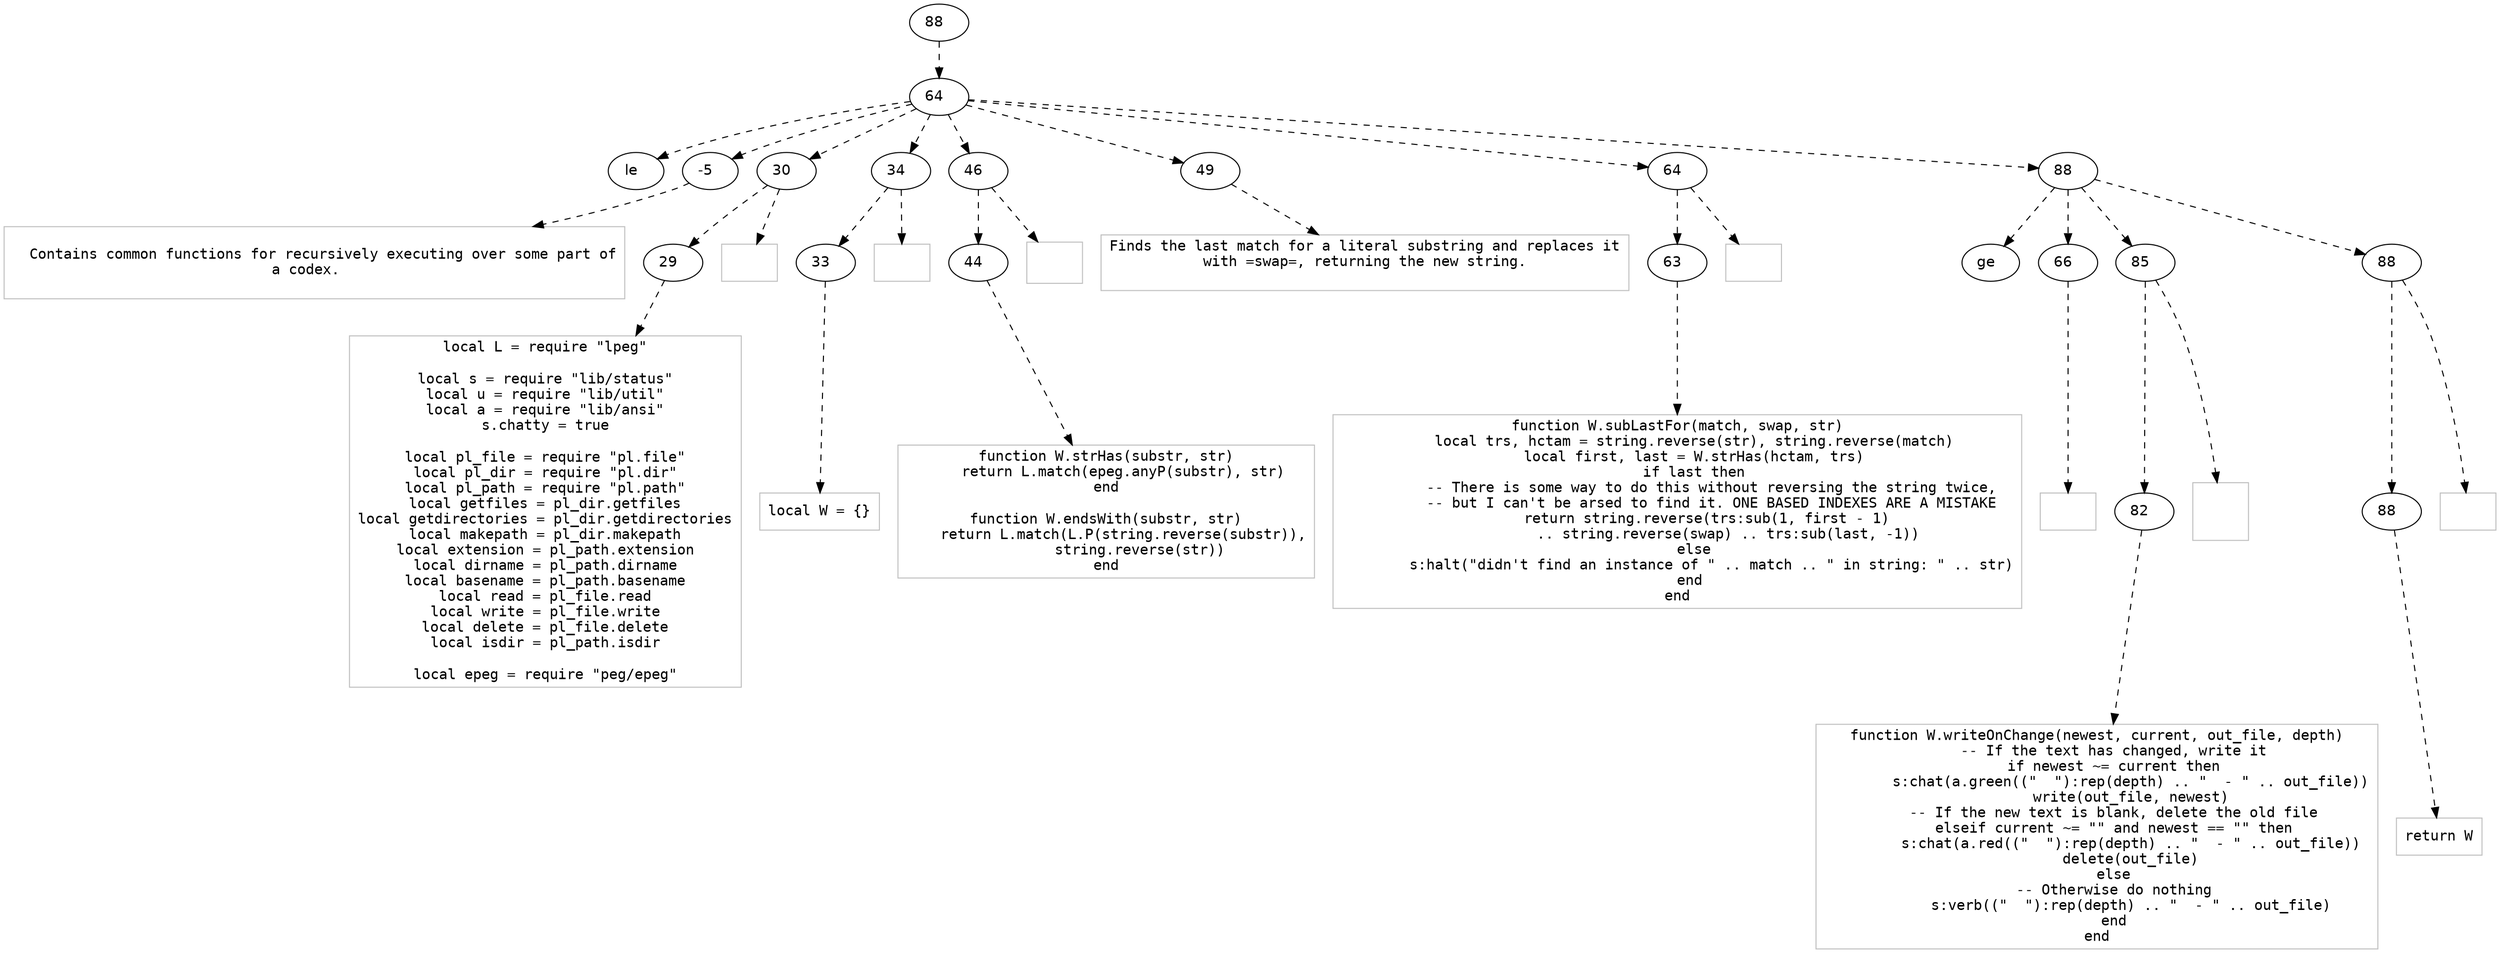 digraph hierarchy {

node [fontname=Helvetica]
edge [style=dashed]

doc_0 [label="88  "]

doc_0 -> { section_1}
{rank=same; section_1}

section_1 [label="64  "]

section_1 -> { header_2 block_3 block_4 block_5 block_6 block_7 block_8 section_9}
{rank=same; header_2 block_3 block_4 block_5 block_6 block_7 block_8 section_9}

header_2 [label="le  "]
block_3 [label="-5  "]
block_4 [label="30  "]
block_5 [label="34  "]
block_6 [label="46  "]
block_7 [label="49  "]
block_8 [label="64  "]
section_9 [label="88  "]


block_3 -> leaf_10
leaf_10  [color=Gray,shape=rectangle,fontname=Inconsolata,label="
  Contains common functions for recursively executing over some part of
a codex.  

"]block_4 -> { codeblock_11}
{rank=same; codeblock_11}

codeblock_11 [label="29  "]


codeblock_11 -> leaf_12
leaf_12  [color=Gray,shape=rectangle,fontname=Inconsolata,label="local L = require \"lpeg\"

local s = require \"lib/status\"
local u = require \"lib/util\"
local a = require \"lib/ansi\"
s.chatty = true

local pl_file = require \"pl.file\"
local pl_dir = require \"pl.dir\"
local pl_path = require \"pl.path\"
local getfiles = pl_dir.getfiles
local getdirectories = pl_dir.getdirectories
local makepath = pl_dir.makepath
local extension = pl_path.extension
local dirname = pl_path.dirname
local basename = pl_path.basename
local read = pl_file.read
local write = pl_file.write
local delete = pl_file.delete
local isdir = pl_path.isdir

local epeg = require \"peg/epeg\"
"]
block_4 -> leaf_13
leaf_13  [color=Gray,shape=rectangle,fontname=Inconsolata,label="
"]block_5 -> { codeblock_14}
{rank=same; codeblock_14}

codeblock_14 [label="33  "]


codeblock_14 -> leaf_15
leaf_15  [color=Gray,shape=rectangle,fontname=Inconsolata,label="local W = {}
"]
block_5 -> leaf_16
leaf_16  [color=Gray,shape=rectangle,fontname=Inconsolata,label="
"]block_6 -> { codeblock_17}
{rank=same; codeblock_17}

codeblock_17 [label="44  "]


codeblock_17 -> leaf_18
leaf_18  [color=Gray,shape=rectangle,fontname=Inconsolata,label="function W.strHas(substr, str)
    return L.match(epeg.anyP(substr), str)
end

function W.endsWith(substr, str)
    return L.match(L.P(string.reverse(substr)),
        string.reverse(str))
end
"]
block_6 -> leaf_19
leaf_19  [color=Gray,shape=rectangle,fontname=Inconsolata,label="

"]
block_7 -> leaf_20
leaf_20  [color=Gray,shape=rectangle,fontname=Inconsolata,label="Finds the last match for a literal substring and replaces it
with =swap=, returning the new string.

"]block_8 -> { codeblock_21}
{rank=same; codeblock_21}

codeblock_21 [label="63  "]


codeblock_21 -> leaf_22
leaf_22  [color=Gray,shape=rectangle,fontname=Inconsolata,label="function W.subLastFor(match, swap, str)
    local trs, hctam = string.reverse(str), string.reverse(match)
    local first, last = W.strHas(hctam, trs)
    if last then
        -- There is some way to do this without reversing the string twice,
        -- but I can't be arsed to find it. ONE BASED INDEXES ARE A MISTAKE
        return string.reverse(trs:sub(1, first - 1) 
            .. string.reverse(swap) .. trs:sub(last, -1))
    else
        s:halt(\"didn't find an instance of \" .. match .. \" in string: \" .. str)
    end 
end
"]
block_8 -> leaf_23
leaf_23  [color=Gray,shape=rectangle,fontname=Inconsolata,label="
"]section_9 -> { header_24 block_25 block_26 block_27}
{rank=same; header_24 block_25 block_26 block_27}

header_24 [label="ge  "]
block_25 [label="66  "]
block_26 [label="85  "]
block_27 [label="88  "]


block_25 -> leaf_28
leaf_28  [color=Gray,shape=rectangle,fontname=Inconsolata,label="
"]block_26 -> { codeblock_29}
{rank=same; codeblock_29}

codeblock_29 [label="82  "]


codeblock_29 -> leaf_30
leaf_30  [color=Gray,shape=rectangle,fontname=Inconsolata,label="function W.writeOnChange(newest, current, out_file, depth)
    -- If the text has changed, write it
    if newest ~= current then
        s:chat(a.green((\"  \"):rep(depth) .. \"  - \" .. out_file))
        write(out_file, newest)
    -- If the new text is blank, delete the old file
    elseif current ~= \"\" and newest == \"\" then
        s:chat(a.red((\"  \"):rep(depth) .. \"  - \" .. out_file))
        delete(out_file)
    else
    -- Otherwise do nothing
        s:verb((\"  \"):rep(depth) .. \"  - \" .. out_file)
    end
end
"]
block_26 -> leaf_31
leaf_31  [color=Gray,shape=rectangle,fontname=Inconsolata,label="


"]block_27 -> { codeblock_32}
{rank=same; codeblock_32}

codeblock_32 [label="88  "]


codeblock_32 -> leaf_33
leaf_33  [color=Gray,shape=rectangle,fontname=Inconsolata,label="return W
"]
block_27 -> leaf_34
leaf_34  [color=Gray,shape=rectangle,fontname=Inconsolata,label=""]
}
